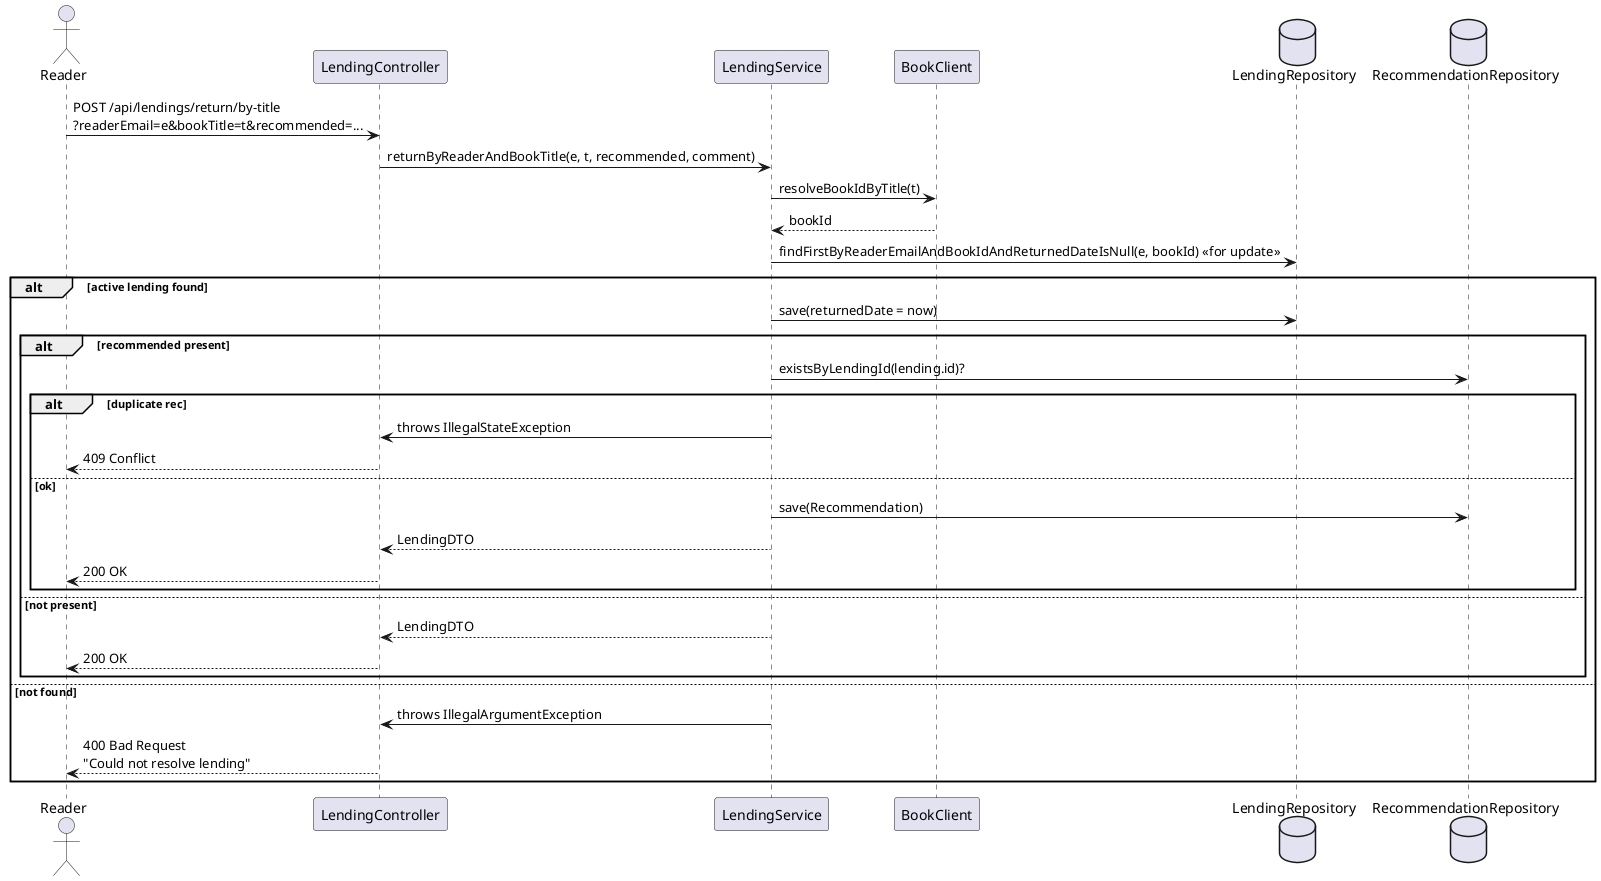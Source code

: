 @startuml
actor Reader
participant "LendingController" as C
participant "LendingService" as S
participant "BookClient" as BC
database "LendingRepository" as LR
database "RecommendationRepository" as RR

Reader -> C : POST /api/lendings/return/by-title\n?readerEmail=e&bookTitle=t&recommended=...
C -> S : returnByReaderAndBookTitle(e, t, recommended, comment)
S -> BC : resolveBookIdByTitle(t)
BC --> S : bookId
S -> LR : findFirstByReaderEmailAndBookIdAndReturnedDateIsNull(e, bookId) <<for update>>
alt active lending found
  S -> LR : save(returnedDate = now)
  alt recommended present
    S -> RR : existsByLendingId(lending.id)?
    alt duplicate rec
      S -> C : throws IllegalStateException
      C --> Reader : 409 Conflict
    else ok
      S -> RR : save(Recommendation)
      S --> C : LendingDTO
      C --> Reader : 200 OK
    end
  else not present
    S --> C : LendingDTO
    C --> Reader : 200 OK
  end
else not found
  S -> C : throws IllegalArgumentException
  C --> Reader : 400 Bad Request\n"Could not resolve lending"
end
@enduml

